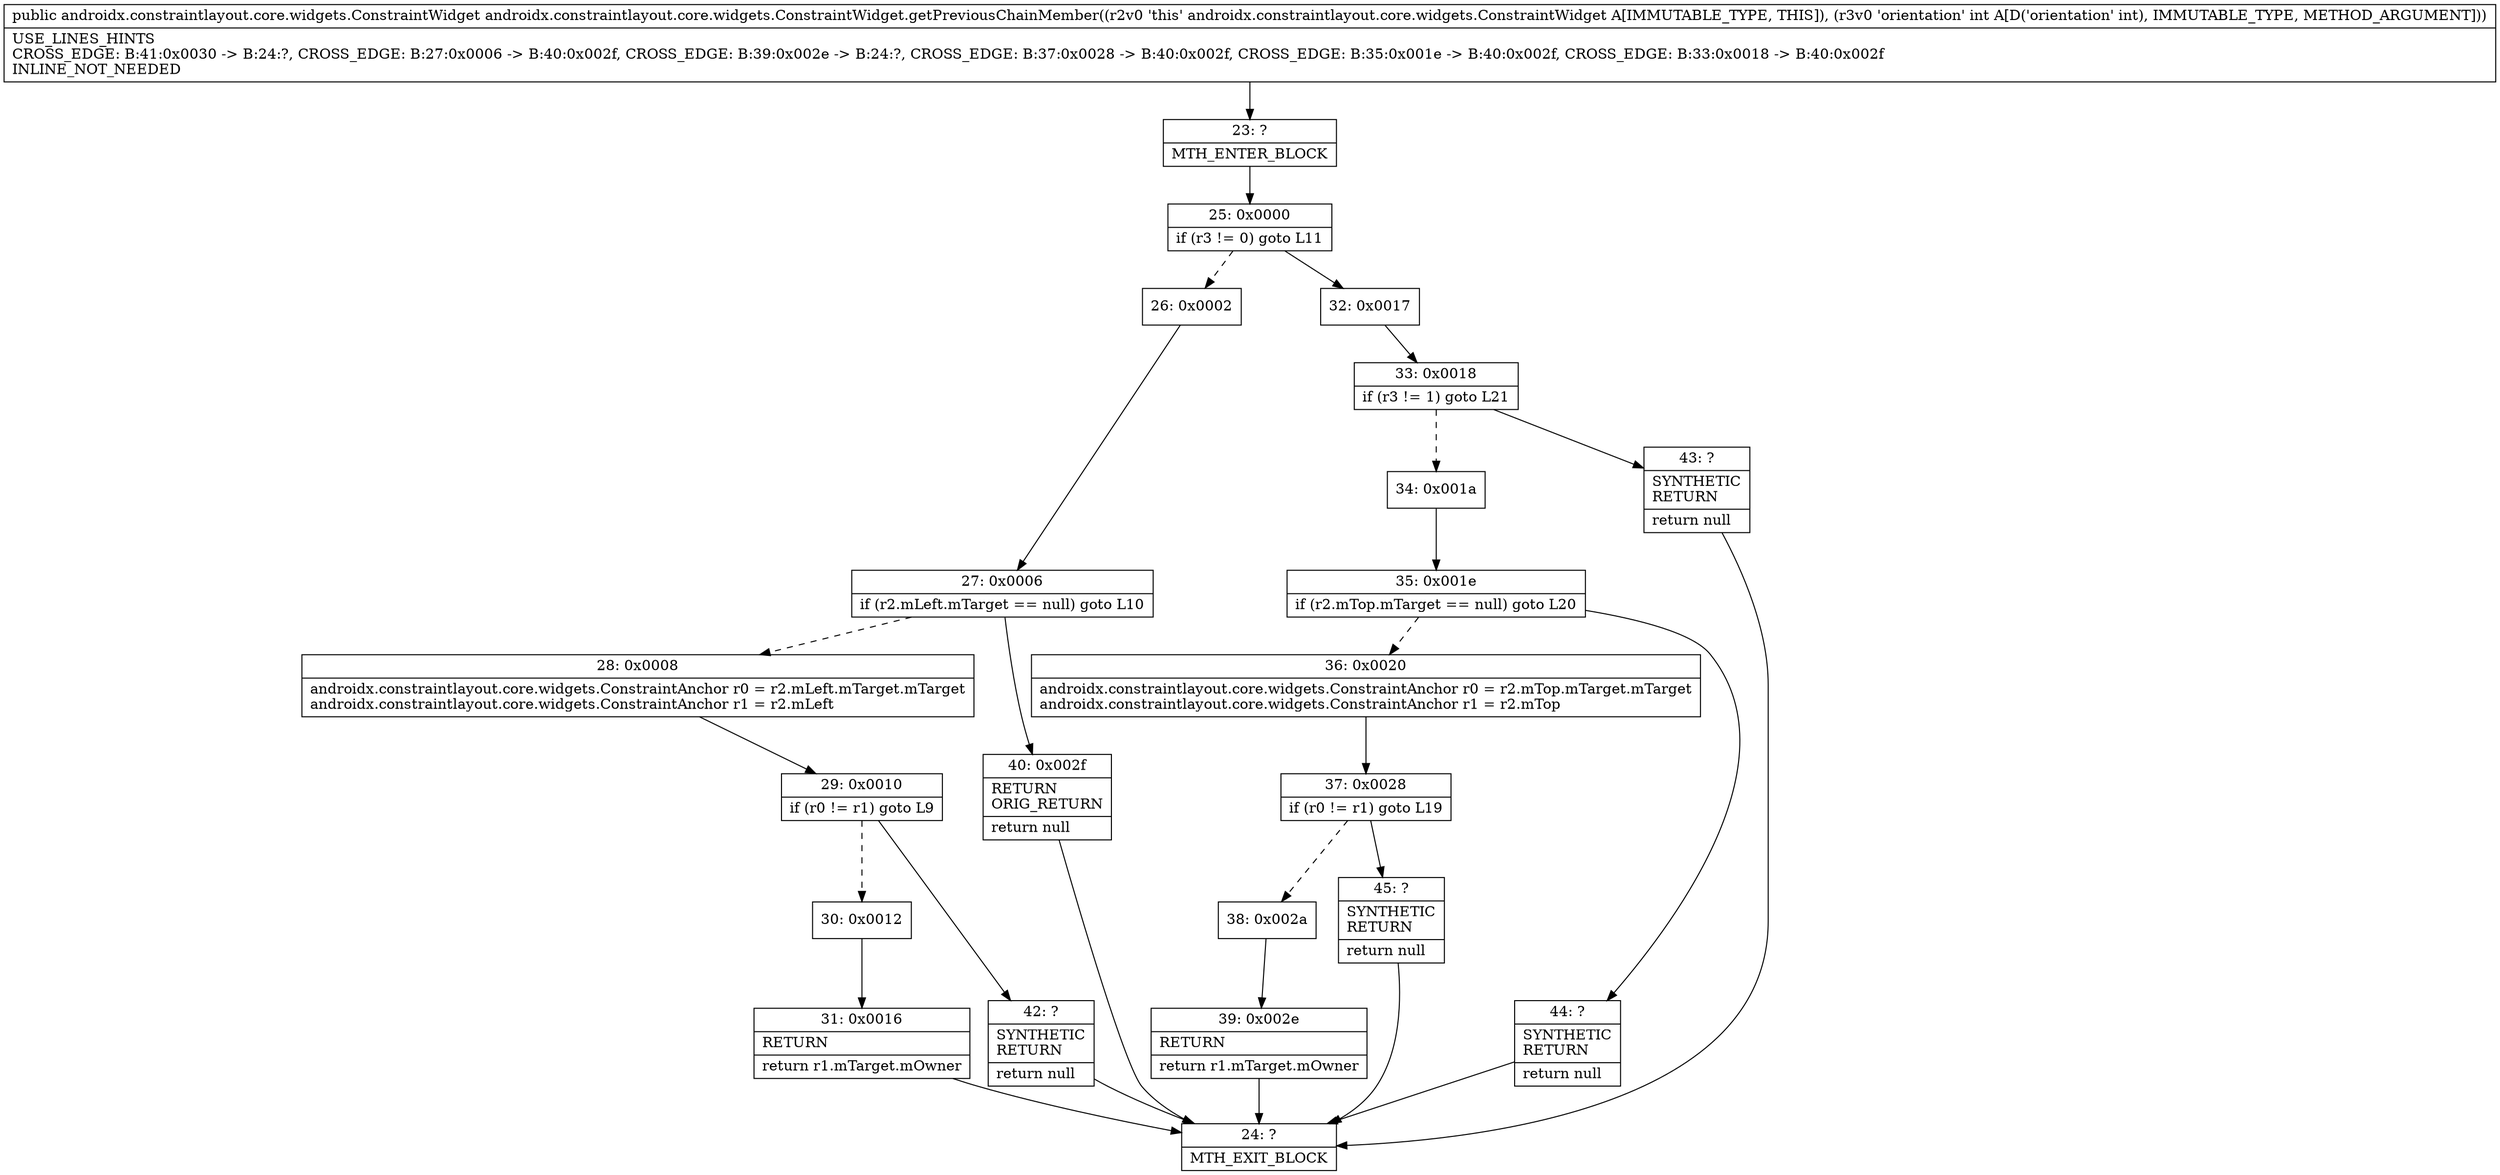 digraph "CFG forandroidx.constraintlayout.core.widgets.ConstraintWidget.getPreviousChainMember(I)Landroidx\/constraintlayout\/core\/widgets\/ConstraintWidget;" {
Node_23 [shape=record,label="{23\:\ ?|MTH_ENTER_BLOCK\l}"];
Node_25 [shape=record,label="{25\:\ 0x0000|if (r3 != 0) goto L11\l}"];
Node_26 [shape=record,label="{26\:\ 0x0002}"];
Node_27 [shape=record,label="{27\:\ 0x0006|if (r2.mLeft.mTarget == null) goto L10\l}"];
Node_28 [shape=record,label="{28\:\ 0x0008|androidx.constraintlayout.core.widgets.ConstraintAnchor r0 = r2.mLeft.mTarget.mTarget\landroidx.constraintlayout.core.widgets.ConstraintAnchor r1 = r2.mLeft\l}"];
Node_29 [shape=record,label="{29\:\ 0x0010|if (r0 != r1) goto L9\l}"];
Node_30 [shape=record,label="{30\:\ 0x0012}"];
Node_31 [shape=record,label="{31\:\ 0x0016|RETURN\l|return r1.mTarget.mOwner\l}"];
Node_24 [shape=record,label="{24\:\ ?|MTH_EXIT_BLOCK\l}"];
Node_42 [shape=record,label="{42\:\ ?|SYNTHETIC\lRETURN\l|return null\l}"];
Node_40 [shape=record,label="{40\:\ 0x002f|RETURN\lORIG_RETURN\l|return null\l}"];
Node_32 [shape=record,label="{32\:\ 0x0017}"];
Node_33 [shape=record,label="{33\:\ 0x0018|if (r3 != 1) goto L21\l}"];
Node_34 [shape=record,label="{34\:\ 0x001a}"];
Node_35 [shape=record,label="{35\:\ 0x001e|if (r2.mTop.mTarget == null) goto L20\l}"];
Node_36 [shape=record,label="{36\:\ 0x0020|androidx.constraintlayout.core.widgets.ConstraintAnchor r0 = r2.mTop.mTarget.mTarget\landroidx.constraintlayout.core.widgets.ConstraintAnchor r1 = r2.mTop\l}"];
Node_37 [shape=record,label="{37\:\ 0x0028|if (r0 != r1) goto L19\l}"];
Node_38 [shape=record,label="{38\:\ 0x002a}"];
Node_39 [shape=record,label="{39\:\ 0x002e|RETURN\l|return r1.mTarget.mOwner\l}"];
Node_45 [shape=record,label="{45\:\ ?|SYNTHETIC\lRETURN\l|return null\l}"];
Node_44 [shape=record,label="{44\:\ ?|SYNTHETIC\lRETURN\l|return null\l}"];
Node_43 [shape=record,label="{43\:\ ?|SYNTHETIC\lRETURN\l|return null\l}"];
MethodNode[shape=record,label="{public androidx.constraintlayout.core.widgets.ConstraintWidget androidx.constraintlayout.core.widgets.ConstraintWidget.getPreviousChainMember((r2v0 'this' androidx.constraintlayout.core.widgets.ConstraintWidget A[IMMUTABLE_TYPE, THIS]), (r3v0 'orientation' int A[D('orientation' int), IMMUTABLE_TYPE, METHOD_ARGUMENT]))  | USE_LINES_HINTS\lCROSS_EDGE: B:41:0x0030 \-\> B:24:?, CROSS_EDGE: B:27:0x0006 \-\> B:40:0x002f, CROSS_EDGE: B:39:0x002e \-\> B:24:?, CROSS_EDGE: B:37:0x0028 \-\> B:40:0x002f, CROSS_EDGE: B:35:0x001e \-\> B:40:0x002f, CROSS_EDGE: B:33:0x0018 \-\> B:40:0x002f\lINLINE_NOT_NEEDED\l}"];
MethodNode -> Node_23;Node_23 -> Node_25;
Node_25 -> Node_26[style=dashed];
Node_25 -> Node_32;
Node_26 -> Node_27;
Node_27 -> Node_28[style=dashed];
Node_27 -> Node_40;
Node_28 -> Node_29;
Node_29 -> Node_30[style=dashed];
Node_29 -> Node_42;
Node_30 -> Node_31;
Node_31 -> Node_24;
Node_42 -> Node_24;
Node_40 -> Node_24;
Node_32 -> Node_33;
Node_33 -> Node_34[style=dashed];
Node_33 -> Node_43;
Node_34 -> Node_35;
Node_35 -> Node_36[style=dashed];
Node_35 -> Node_44;
Node_36 -> Node_37;
Node_37 -> Node_38[style=dashed];
Node_37 -> Node_45;
Node_38 -> Node_39;
Node_39 -> Node_24;
Node_45 -> Node_24;
Node_44 -> Node_24;
Node_43 -> Node_24;
}


